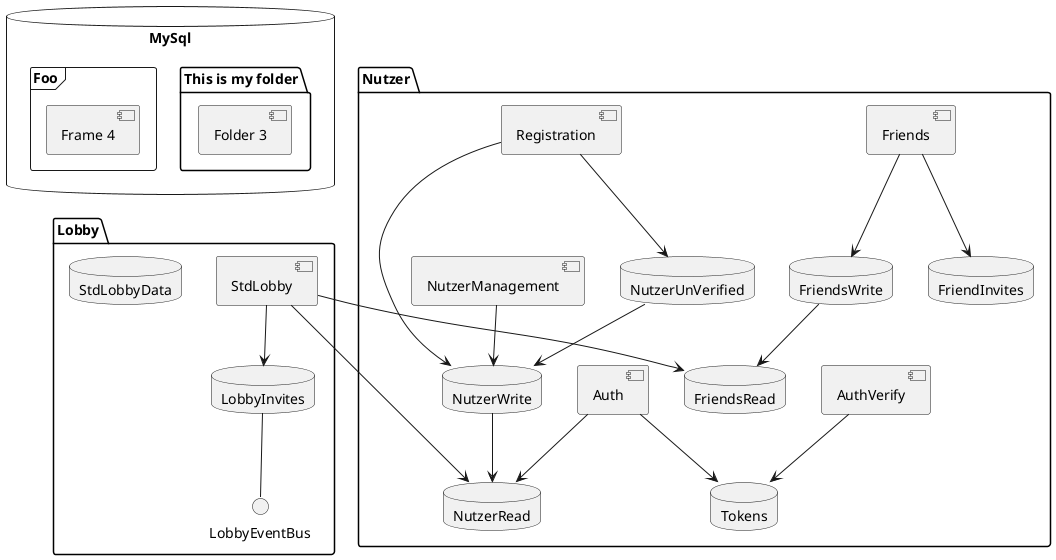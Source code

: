 @startuml
'https://plantuml.com/component-diagram

database "MySql" {
  folder "This is my folder" {
    [Folder 3]
  }
  frame "Foo" {
    [Frame 4]
  }
}

package  Nutzer {
    [Auth]
    [Friends]
    [Registration]
    [AuthVerify]
    [NutzerManagement]

    database NutzerRead
    database NutzerWrite
    database FriendsRead
    database FriendsWrite
    database NutzerUnVerified
    database FriendInvites
    database Tokens
}

package Lobby {
    [StdLobby]

    database StdLobbyData
    database LobbyInvites

    LobbyInvites -- LobbyEventBus
}


NutzerWrite --> NutzerRead
NutzerUnVerified --> NutzerWrite
FriendsWrite --> FriendsRead

[Auth] --> NutzerRead
[Auth] --> Tokens
[AuthVerify] --> Tokens
[Registration] --> NutzerUnVerified
[Registration] --> NutzerWrite
[NutzerManagement] --> NutzerWrite
[Friends] --> FriendsWrite
[Friends] --> FriendInvites

[StdLobby] --> FriendsRead
[StdLobby] --> LobbyInvites
[StdLobby] --> NutzerRead

@enduml